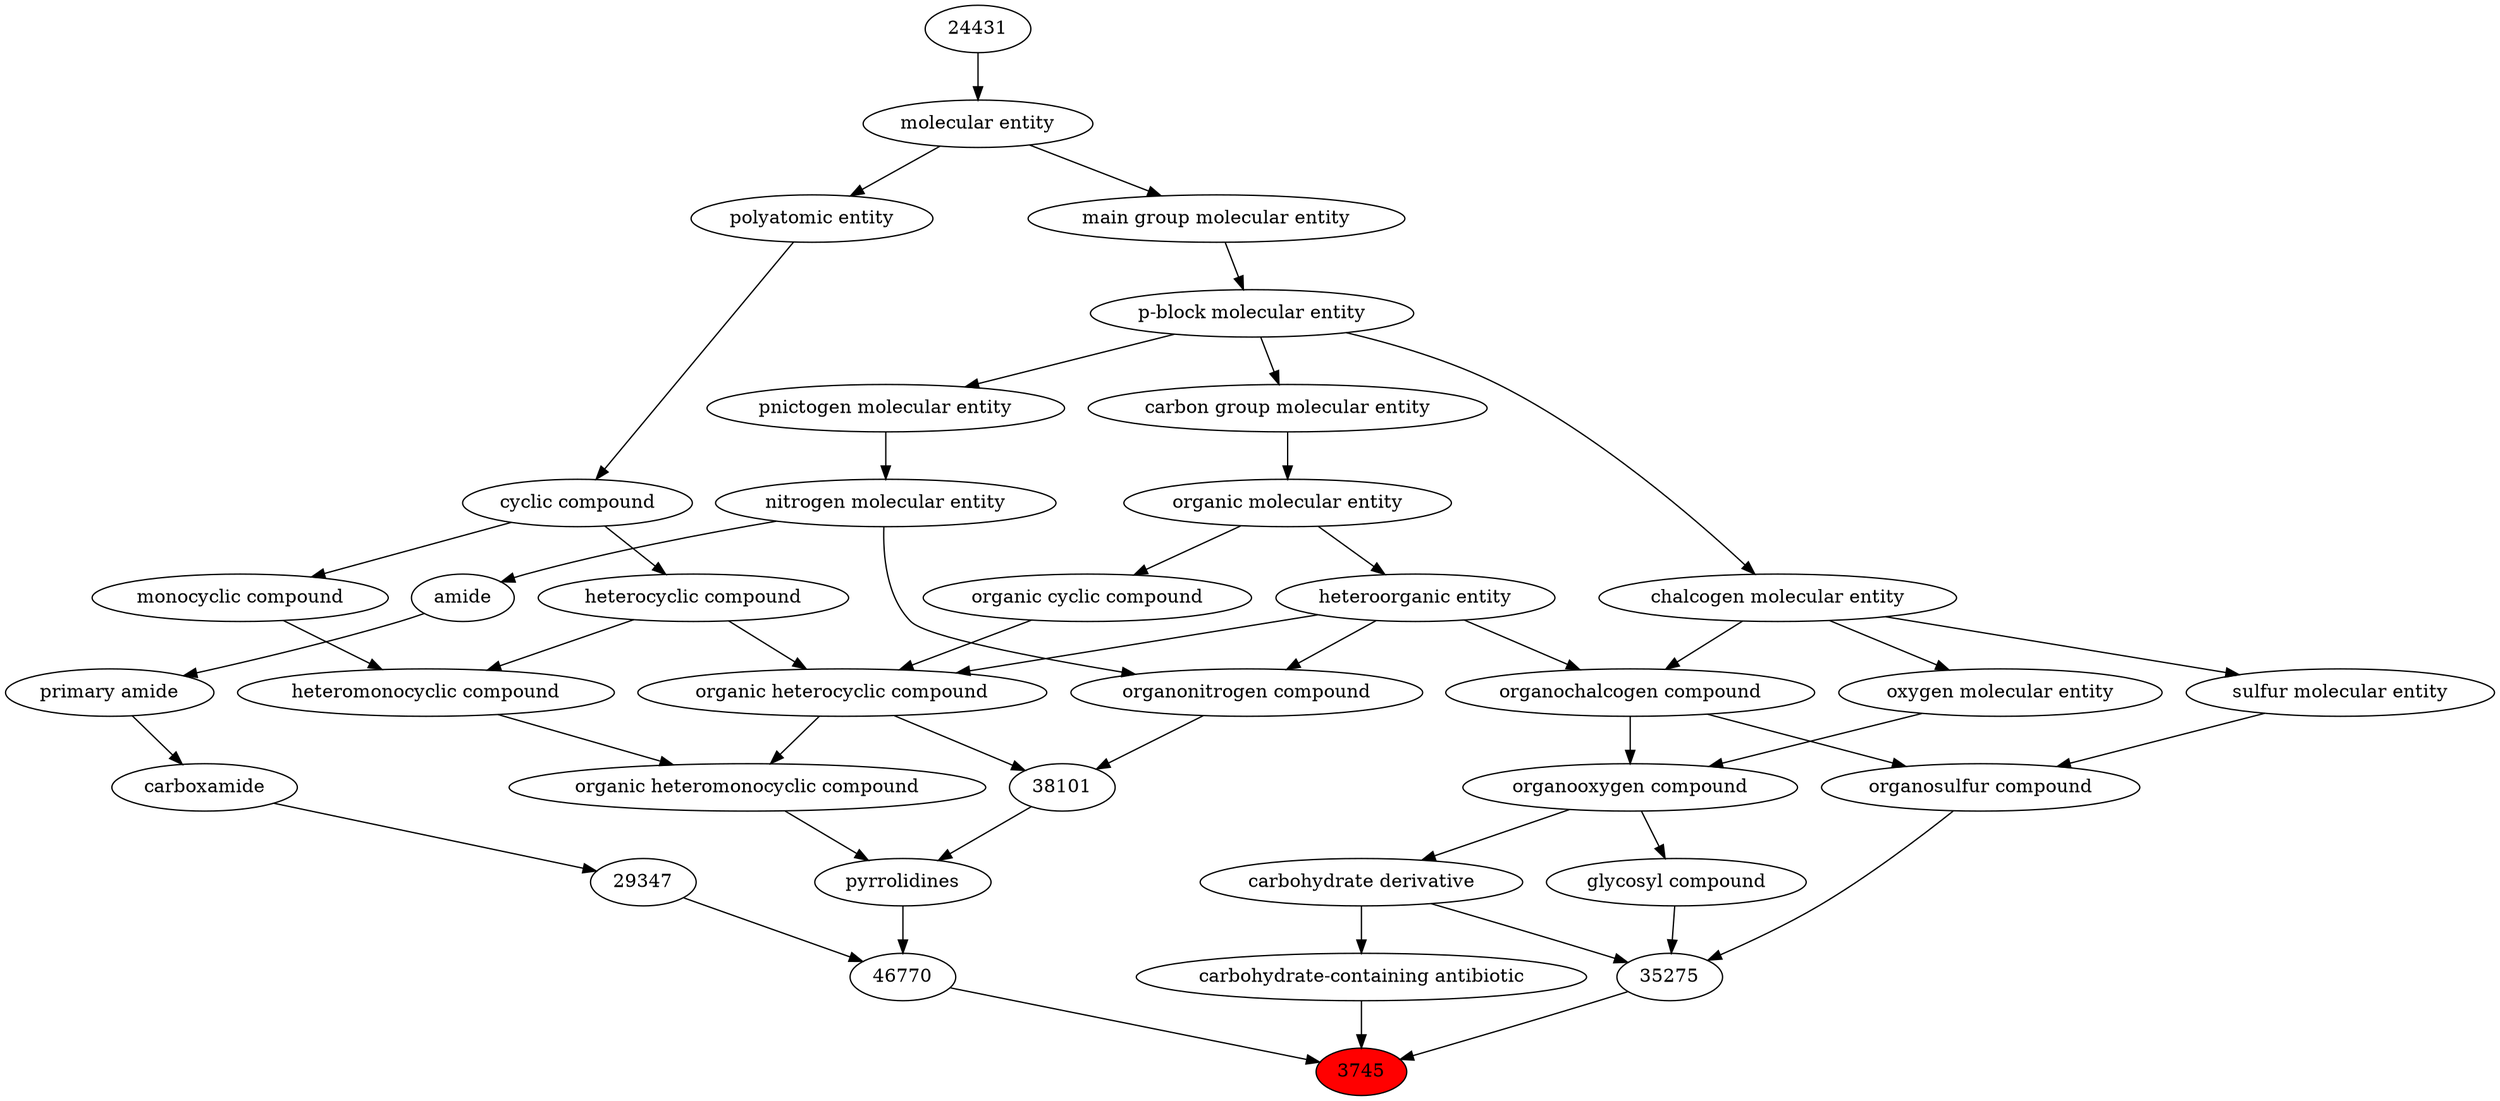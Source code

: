 digraph tree{ 
3745 [label="3745" fillcolor=red style=filled]
23007 -> 3745
35275 -> 3745
46770 -> 3745
23007 [label="carbohydrate-containing antibiotic"]
63299 -> 23007
35275 [label="35275"]
63161 -> 35275
63299 -> 35275
33261 -> 35275
46770 [label="46770"]
38260 -> 46770
29347 -> 46770
63299 [label="carbohydrate derivative"]
36963 -> 63299
63161 [label="glycosyl compound"]
36963 -> 63161
33261 [label="organosulfur compound"]
36962 -> 33261
26835 -> 33261
38260 [label="pyrrolidines"]
38101 -> 38260
25693 -> 38260
29347 [label="29347"]
37622 -> 29347
36963 [label="organooxygen compound"]
36962 -> 36963
25806 -> 36963
36962 [label="organochalcogen compound"]
33285 -> 36962
33304 -> 36962
26835 [label="sulfur molecular entity"]
33304 -> 26835
38101 [label="38101"]
24532 -> 38101
35352 -> 38101
25693 [label="organic heteromonocyclic compound"]
33670 -> 25693
24532 -> 25693
37622 [label="carboxamide"]
33256 -> 37622
25806 [label="oxygen molecular entity"]
33304 -> 25806
33285 [label="heteroorganic entity"]
50860 -> 33285
33304 [label="chalcogen molecular entity"]
33675 -> 33304
24532 [label="organic heterocyclic compound"]
33285 -> 24532
33832 -> 24532
5686 -> 24532
35352 [label="organonitrogen compound"]
51143 -> 35352
33285 -> 35352
33670 [label="heteromonocyclic compound"]
5686 -> 33670
33661 -> 33670
33256 [label="primary amide"]
32988 -> 33256
50860 [label="organic molecular entity"]
33582 -> 50860
33675 [label="p-block molecular entity"]
33579 -> 33675
33832 [label="organic cyclic compound"]
50860 -> 33832
5686 [label="heterocyclic compound"]
33595 -> 5686
51143 [label="nitrogen molecular entity"]
33302 -> 51143
33661 [label="monocyclic compound"]
33595 -> 33661
32988 [label="amide"]
51143 -> 32988
33582 [label="carbon group molecular entity"]
33675 -> 33582
33579 [label="main group molecular entity"]
23367 -> 33579
33595 [label="cyclic compound"]
36357 -> 33595
33302 [label="pnictogen molecular entity"]
33675 -> 33302
23367 [label="molecular entity"]
24431 -> 23367
36357 [label="polyatomic entity"]
23367 -> 36357
24431 [label="24431"]
}